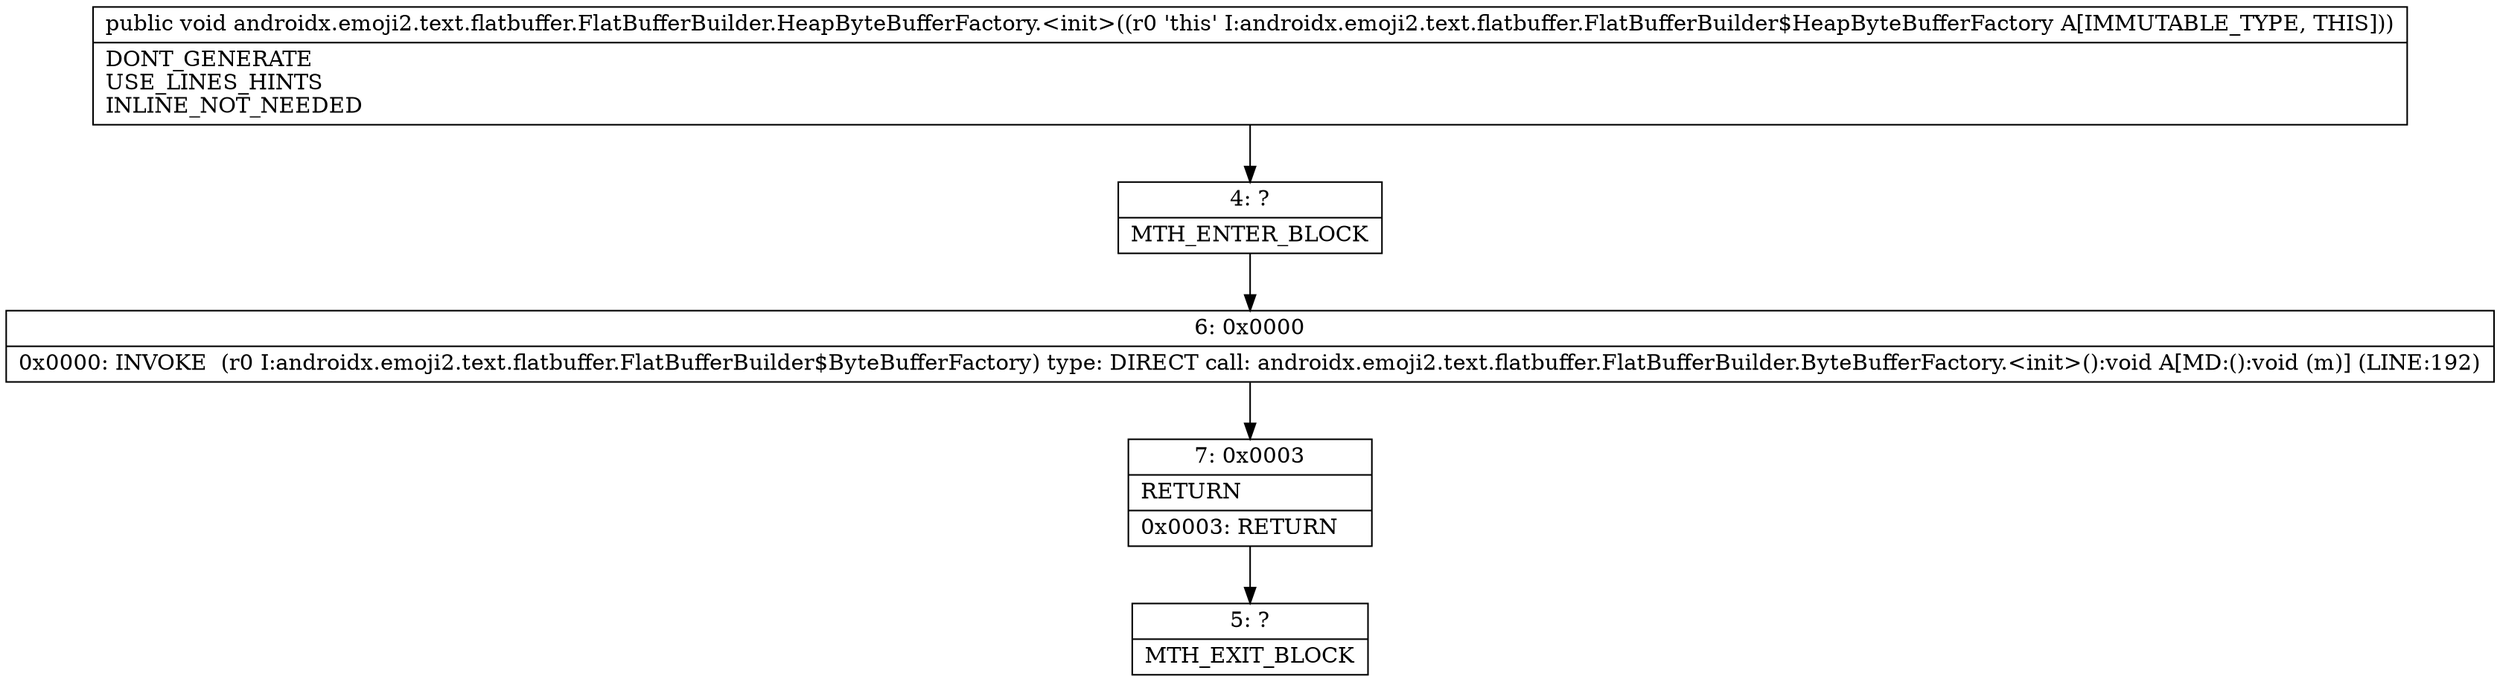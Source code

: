 digraph "CFG forandroidx.emoji2.text.flatbuffer.FlatBufferBuilder.HeapByteBufferFactory.\<init\>()V" {
Node_4 [shape=record,label="{4\:\ ?|MTH_ENTER_BLOCK\l}"];
Node_6 [shape=record,label="{6\:\ 0x0000|0x0000: INVOKE  (r0 I:androidx.emoji2.text.flatbuffer.FlatBufferBuilder$ByteBufferFactory) type: DIRECT call: androidx.emoji2.text.flatbuffer.FlatBufferBuilder.ByteBufferFactory.\<init\>():void A[MD:():void (m)] (LINE:192)\l}"];
Node_7 [shape=record,label="{7\:\ 0x0003|RETURN\l|0x0003: RETURN   \l}"];
Node_5 [shape=record,label="{5\:\ ?|MTH_EXIT_BLOCK\l}"];
MethodNode[shape=record,label="{public void androidx.emoji2.text.flatbuffer.FlatBufferBuilder.HeapByteBufferFactory.\<init\>((r0 'this' I:androidx.emoji2.text.flatbuffer.FlatBufferBuilder$HeapByteBufferFactory A[IMMUTABLE_TYPE, THIS]))  | DONT_GENERATE\lUSE_LINES_HINTS\lINLINE_NOT_NEEDED\l}"];
MethodNode -> Node_4;Node_4 -> Node_6;
Node_6 -> Node_7;
Node_7 -> Node_5;
}

